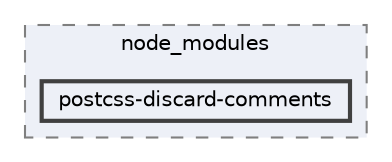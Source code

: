 digraph "pkiclassroomrescheduler/src/main/frontend/node_modules/postcss-discard-comments"
{
 // LATEX_PDF_SIZE
  bgcolor="transparent";
  edge [fontname=Helvetica,fontsize=10,labelfontname=Helvetica,labelfontsize=10];
  node [fontname=Helvetica,fontsize=10,shape=box,height=0.2,width=0.4];
  compound=true
  subgraph clusterdir_72953eda66ccb3a2722c28e1c3e6c23b {
    graph [ bgcolor="#edf0f7", pencolor="grey50", label="node_modules", fontname=Helvetica,fontsize=10 style="filled,dashed", URL="dir_72953eda66ccb3a2722c28e1c3e6c23b.html",tooltip=""]
  dir_198405efb77d1f12cf6ca09e71397eda [label="postcss-discard-comments", fillcolor="#edf0f7", color="grey25", style="filled,bold", URL="dir_198405efb77d1f12cf6ca09e71397eda.html",tooltip=""];
  }
}
